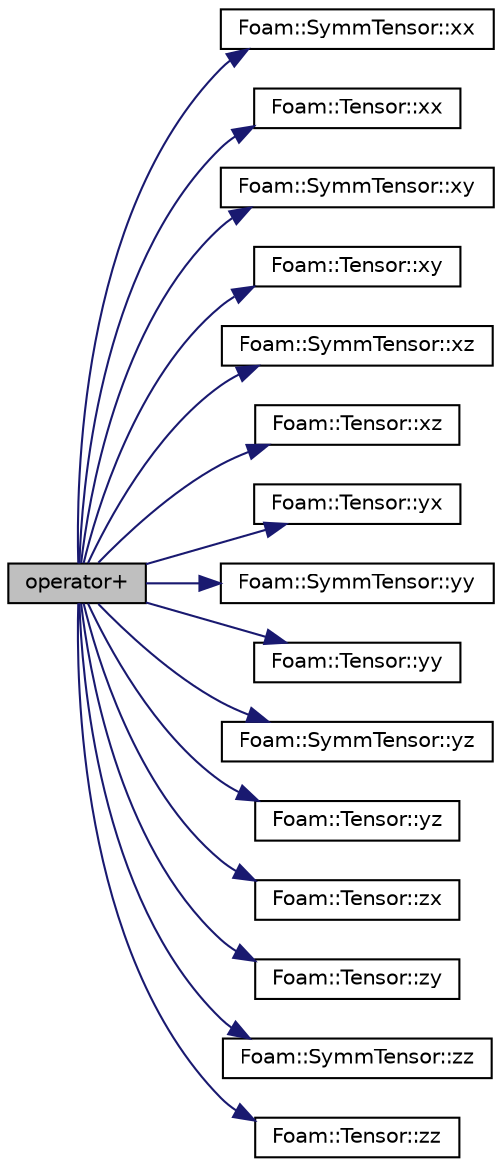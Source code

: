 digraph "operator+"
{
  bgcolor="transparent";
  edge [fontname="Helvetica",fontsize="10",labelfontname="Helvetica",labelfontsize="10"];
  node [fontname="Helvetica",fontsize="10",shape=record];
  rankdir="LR";
  Node141613 [label="operator+",height=0.2,width=0.4,color="black", fillcolor="grey75", style="filled", fontcolor="black"];
  Node141613 -> Node141614 [color="midnightblue",fontsize="10",style="solid",fontname="Helvetica"];
  Node141614 [label="Foam::SymmTensor::xx",height=0.2,width=0.4,color="black",URL="$a29577.html#a1b97c7c1ed81b4fb23da8dcb71a8cd2a"];
  Node141613 -> Node141615 [color="midnightblue",fontsize="10",style="solid",fontname="Helvetica"];
  Node141615 [label="Foam::Tensor::xx",height=0.2,width=0.4,color="black",URL="$a28789.html#a1b97c7c1ed81b4fb23da8dcb71a8cd2a"];
  Node141613 -> Node141616 [color="midnightblue",fontsize="10",style="solid",fontname="Helvetica"];
  Node141616 [label="Foam::SymmTensor::xy",height=0.2,width=0.4,color="black",URL="$a29577.html#aab470ae2a5eeac8c33a7b6abac6b39b3"];
  Node141613 -> Node141617 [color="midnightblue",fontsize="10",style="solid",fontname="Helvetica"];
  Node141617 [label="Foam::Tensor::xy",height=0.2,width=0.4,color="black",URL="$a28789.html#aab470ae2a5eeac8c33a7b6abac6b39b3"];
  Node141613 -> Node141618 [color="midnightblue",fontsize="10",style="solid",fontname="Helvetica"];
  Node141618 [label="Foam::SymmTensor::xz",height=0.2,width=0.4,color="black",URL="$a29577.html#a6c0a9bc605f3cfdfb3307b3dcf136f60"];
  Node141613 -> Node141619 [color="midnightblue",fontsize="10",style="solid",fontname="Helvetica"];
  Node141619 [label="Foam::Tensor::xz",height=0.2,width=0.4,color="black",URL="$a28789.html#a6c0a9bc605f3cfdfb3307b3dcf136f60"];
  Node141613 -> Node141620 [color="midnightblue",fontsize="10",style="solid",fontname="Helvetica"];
  Node141620 [label="Foam::Tensor::yx",height=0.2,width=0.4,color="black",URL="$a28789.html#a217bb42e2157c7914d7ebb0ffb730b7d"];
  Node141613 -> Node141621 [color="midnightblue",fontsize="10",style="solid",fontname="Helvetica"];
  Node141621 [label="Foam::SymmTensor::yy",height=0.2,width=0.4,color="black",URL="$a29577.html#aba9d77023a5662b9c2d3639d5de555a0"];
  Node141613 -> Node141622 [color="midnightblue",fontsize="10",style="solid",fontname="Helvetica"];
  Node141622 [label="Foam::Tensor::yy",height=0.2,width=0.4,color="black",URL="$a28789.html#aba9d77023a5662b9c2d3639d5de555a0"];
  Node141613 -> Node141623 [color="midnightblue",fontsize="10",style="solid",fontname="Helvetica"];
  Node141623 [label="Foam::SymmTensor::yz",height=0.2,width=0.4,color="black",URL="$a29577.html#a4a98b51ba7019e1cfffae8d321a823df"];
  Node141613 -> Node141624 [color="midnightblue",fontsize="10",style="solid",fontname="Helvetica"];
  Node141624 [label="Foam::Tensor::yz",height=0.2,width=0.4,color="black",URL="$a28789.html#a4a98b51ba7019e1cfffae8d321a823df"];
  Node141613 -> Node141625 [color="midnightblue",fontsize="10",style="solid",fontname="Helvetica"];
  Node141625 [label="Foam::Tensor::zx",height=0.2,width=0.4,color="black",URL="$a28789.html#ab7a45ba3b507f0b3f9d5c0bde184b151"];
  Node141613 -> Node141626 [color="midnightblue",fontsize="10",style="solid",fontname="Helvetica"];
  Node141626 [label="Foam::Tensor::zy",height=0.2,width=0.4,color="black",URL="$a28789.html#ab7ecfba4f263d0455d4ea82f590a2612"];
  Node141613 -> Node141627 [color="midnightblue",fontsize="10",style="solid",fontname="Helvetica"];
  Node141627 [label="Foam::SymmTensor::zz",height=0.2,width=0.4,color="black",URL="$a29577.html#a831c4848d01bfcc8d717b7ef92f2cd4b"];
  Node141613 -> Node141628 [color="midnightblue",fontsize="10",style="solid",fontname="Helvetica"];
  Node141628 [label="Foam::Tensor::zz",height=0.2,width=0.4,color="black",URL="$a28789.html#a831c4848d01bfcc8d717b7ef92f2cd4b"];
}
